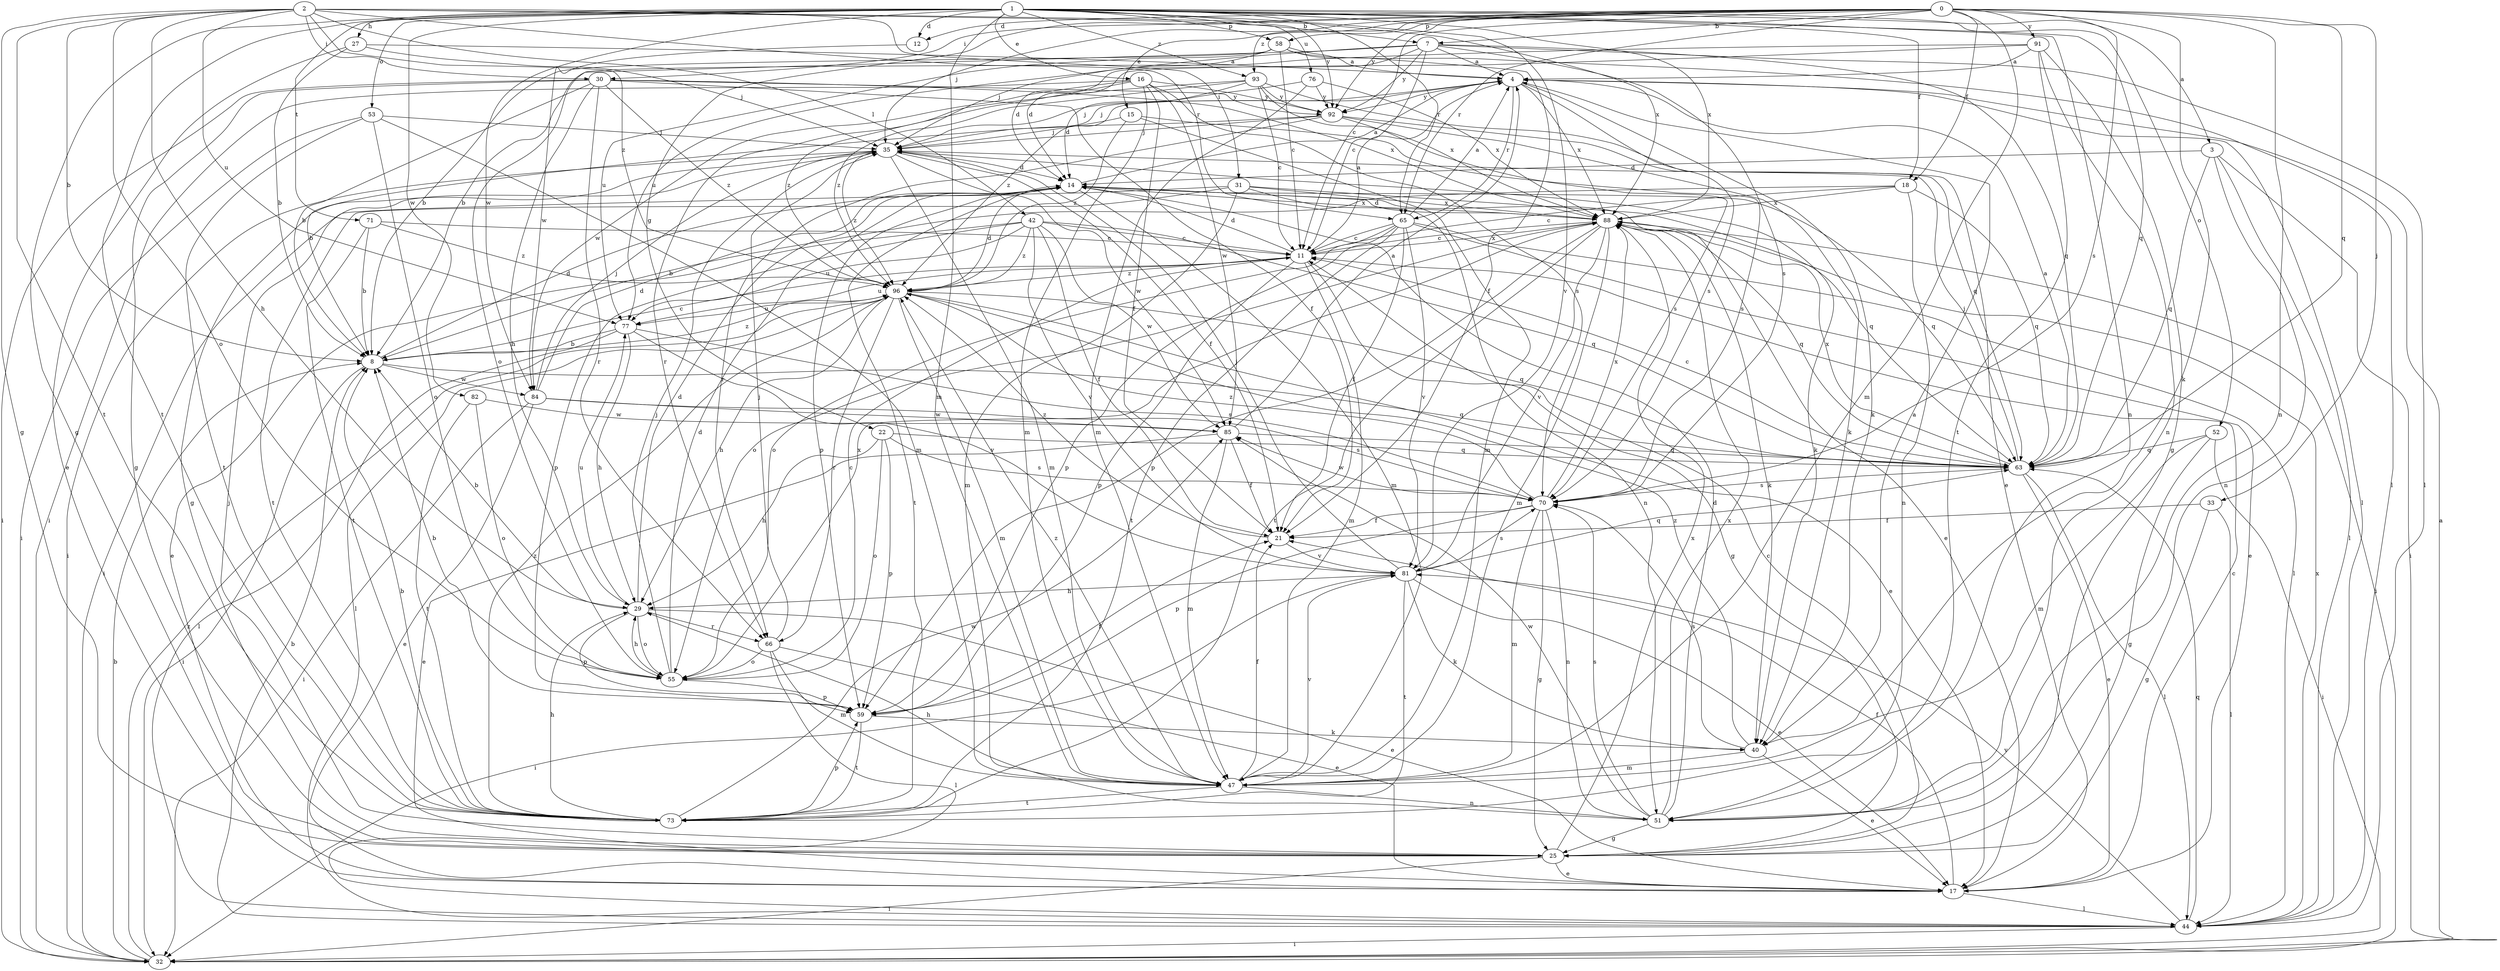strict digraph  {
0;
1;
2;
3;
4;
7;
8;
11;
12;
14;
15;
16;
17;
18;
21;
22;
25;
27;
29;
30;
31;
32;
33;
35;
40;
42;
44;
47;
51;
52;
53;
55;
58;
59;
63;
65;
66;
70;
71;
73;
76;
77;
81;
82;
84;
85;
88;
91;
92;
93;
96;
0 -> 7  [label=b];
0 -> 11  [label=c];
0 -> 12  [label=d];
0 -> 15  [label=e];
0 -> 18  [label=f];
0 -> 22  [label=g];
0 -> 30  [label=i];
0 -> 33  [label=j];
0 -> 35  [label=j];
0 -> 40  [label=k];
0 -> 47  [label=m];
0 -> 51  [label=n];
0 -> 58  [label=p];
0 -> 63  [label=q];
0 -> 65  [label=r];
0 -> 70  [label=s];
0 -> 91  [label=y];
0 -> 92  [label=y];
0 -> 93  [label=z];
1 -> 3  [label=a];
1 -> 12  [label=d];
1 -> 16  [label=e];
1 -> 18  [label=f];
1 -> 25  [label=g];
1 -> 27  [label=h];
1 -> 47  [label=m];
1 -> 51  [label=n];
1 -> 52  [label=o];
1 -> 53  [label=o];
1 -> 58  [label=p];
1 -> 63  [label=q];
1 -> 65  [label=r];
1 -> 71  [label=t];
1 -> 73  [label=t];
1 -> 76  [label=u];
1 -> 81  [label=v];
1 -> 82  [label=w];
1 -> 84  [label=w];
1 -> 88  [label=x];
1 -> 92  [label=y];
1 -> 93  [label=z];
2 -> 7  [label=b];
2 -> 8  [label=b];
2 -> 25  [label=g];
2 -> 29  [label=h];
2 -> 30  [label=i];
2 -> 31  [label=i];
2 -> 42  [label=l];
2 -> 55  [label=o];
2 -> 65  [label=r];
2 -> 73  [label=t];
2 -> 77  [label=u];
2 -> 88  [label=x];
2 -> 96  [label=z];
3 -> 14  [label=d];
3 -> 32  [label=i];
3 -> 44  [label=l];
3 -> 51  [label=n];
3 -> 63  [label=q];
4 -> 35  [label=j];
4 -> 40  [label=k];
4 -> 44  [label=l];
4 -> 65  [label=r];
4 -> 70  [label=s];
4 -> 88  [label=x];
4 -> 92  [label=y];
4 -> 96  [label=z];
7 -> 4  [label=a];
7 -> 11  [label=c];
7 -> 14  [label=d];
7 -> 44  [label=l];
7 -> 55  [label=o];
7 -> 63  [label=q];
7 -> 70  [label=s];
7 -> 77  [label=u];
7 -> 92  [label=y];
8 -> 11  [label=c];
8 -> 14  [label=d];
8 -> 32  [label=i];
8 -> 63  [label=q];
8 -> 84  [label=w];
8 -> 96  [label=z];
11 -> 4  [label=a];
11 -> 14  [label=d];
11 -> 25  [label=g];
11 -> 47  [label=m];
11 -> 59  [label=p];
11 -> 77  [label=u];
11 -> 88  [label=x];
11 -> 96  [label=z];
12 -> 84  [label=w];
14 -> 4  [label=a];
14 -> 17  [label=e];
14 -> 47  [label=m];
14 -> 59  [label=p];
14 -> 63  [label=q];
14 -> 73  [label=t];
14 -> 88  [label=x];
15 -> 35  [label=j];
15 -> 47  [label=m];
15 -> 70  [label=s];
15 -> 96  [label=z];
16 -> 21  [label=f];
16 -> 32  [label=i];
16 -> 47  [label=m];
16 -> 70  [label=s];
16 -> 84  [label=w];
16 -> 85  [label=w];
16 -> 92  [label=y];
16 -> 96  [label=z];
17 -> 11  [label=c];
17 -> 21  [label=f];
17 -> 44  [label=l];
18 -> 8  [label=b];
18 -> 11  [label=c];
18 -> 51  [label=n];
18 -> 63  [label=q];
18 -> 88  [label=x];
21 -> 81  [label=v];
21 -> 96  [label=z];
22 -> 29  [label=h];
22 -> 55  [label=o];
22 -> 59  [label=p];
22 -> 63  [label=q];
22 -> 70  [label=s];
25 -> 11  [label=c];
25 -> 17  [label=e];
25 -> 32  [label=i];
25 -> 35  [label=j];
25 -> 88  [label=x];
27 -> 4  [label=a];
27 -> 8  [label=b];
27 -> 17  [label=e];
27 -> 35  [label=j];
29 -> 8  [label=b];
29 -> 14  [label=d];
29 -> 17  [label=e];
29 -> 55  [label=o];
29 -> 59  [label=p];
29 -> 66  [label=r];
29 -> 77  [label=u];
30 -> 8  [label=b];
30 -> 21  [label=f];
30 -> 25  [label=g];
30 -> 29  [label=h];
30 -> 32  [label=i];
30 -> 66  [label=r];
30 -> 88  [label=x];
30 -> 92  [label=y];
30 -> 96  [label=z];
31 -> 32  [label=i];
31 -> 47  [label=m];
31 -> 51  [label=n];
31 -> 63  [label=q];
31 -> 73  [label=t];
31 -> 88  [label=x];
32 -> 4  [label=a];
32 -> 8  [label=b];
32 -> 96  [label=z];
33 -> 21  [label=f];
33 -> 25  [label=g];
33 -> 44  [label=l];
35 -> 14  [label=d];
35 -> 21  [label=f];
35 -> 25  [label=g];
35 -> 32  [label=i];
35 -> 40  [label=k];
35 -> 47  [label=m];
35 -> 85  [label=w];
35 -> 96  [label=z];
40 -> 4  [label=a];
40 -> 17  [label=e];
40 -> 47  [label=m];
40 -> 70  [label=s];
40 -> 96  [label=z];
42 -> 11  [label=c];
42 -> 17  [label=e];
42 -> 21  [label=f];
42 -> 59  [label=p];
42 -> 63  [label=q];
42 -> 77  [label=u];
42 -> 81  [label=v];
42 -> 85  [label=w];
42 -> 96  [label=z];
44 -> 8  [label=b];
44 -> 32  [label=i];
44 -> 63  [label=q];
44 -> 81  [label=v];
44 -> 88  [label=x];
47 -> 21  [label=f];
47 -> 51  [label=n];
47 -> 73  [label=t];
47 -> 81  [label=v];
47 -> 96  [label=z];
51 -> 14  [label=d];
51 -> 25  [label=g];
51 -> 29  [label=h];
51 -> 70  [label=s];
51 -> 85  [label=w];
51 -> 88  [label=x];
52 -> 25  [label=g];
52 -> 32  [label=i];
52 -> 47  [label=m];
52 -> 63  [label=q];
53 -> 32  [label=i];
53 -> 35  [label=j];
53 -> 47  [label=m];
53 -> 55  [label=o];
53 -> 73  [label=t];
55 -> 11  [label=c];
55 -> 14  [label=d];
55 -> 29  [label=h];
55 -> 35  [label=j];
55 -> 59  [label=p];
55 -> 88  [label=x];
58 -> 4  [label=a];
58 -> 8  [label=b];
58 -> 11  [label=c];
58 -> 21  [label=f];
58 -> 35  [label=j];
58 -> 44  [label=l];
58 -> 77  [label=u];
59 -> 8  [label=b];
59 -> 21  [label=f];
59 -> 40  [label=k];
59 -> 73  [label=t];
63 -> 4  [label=a];
63 -> 11  [label=c];
63 -> 17  [label=e];
63 -> 35  [label=j];
63 -> 44  [label=l];
63 -> 70  [label=s];
63 -> 88  [label=x];
65 -> 4  [label=a];
65 -> 11  [label=c];
65 -> 17  [label=e];
65 -> 21  [label=f];
65 -> 44  [label=l];
65 -> 55  [label=o];
65 -> 59  [label=p];
65 -> 73  [label=t];
65 -> 81  [label=v];
66 -> 17  [label=e];
66 -> 35  [label=j];
66 -> 44  [label=l];
66 -> 47  [label=m];
66 -> 55  [label=o];
70 -> 21  [label=f];
70 -> 25  [label=g];
70 -> 47  [label=m];
70 -> 51  [label=n];
70 -> 59  [label=p];
70 -> 85  [label=w];
70 -> 88  [label=x];
70 -> 96  [label=z];
71 -> 8  [label=b];
71 -> 11  [label=c];
71 -> 73  [label=t];
71 -> 96  [label=z];
73 -> 8  [label=b];
73 -> 29  [label=h];
73 -> 59  [label=p];
73 -> 85  [label=w];
73 -> 96  [label=z];
76 -> 35  [label=j];
76 -> 47  [label=m];
76 -> 88  [label=x];
76 -> 92  [label=y];
77 -> 8  [label=b];
77 -> 29  [label=h];
77 -> 44  [label=l];
77 -> 70  [label=s];
77 -> 81  [label=v];
81 -> 17  [label=e];
81 -> 29  [label=h];
81 -> 32  [label=i];
81 -> 35  [label=j];
81 -> 40  [label=k];
81 -> 63  [label=q];
81 -> 70  [label=s];
81 -> 73  [label=t];
82 -> 55  [label=o];
82 -> 73  [label=t];
82 -> 85  [label=w];
84 -> 14  [label=d];
84 -> 17  [label=e];
84 -> 32  [label=i];
84 -> 35  [label=j];
84 -> 70  [label=s];
84 -> 85  [label=w];
85 -> 4  [label=a];
85 -> 17  [label=e];
85 -> 21  [label=f];
85 -> 47  [label=m];
85 -> 63  [label=q];
88 -> 11  [label=c];
88 -> 14  [label=d];
88 -> 32  [label=i];
88 -> 40  [label=k];
88 -> 47  [label=m];
88 -> 55  [label=o];
88 -> 59  [label=p];
88 -> 63  [label=q];
88 -> 73  [label=t];
88 -> 81  [label=v];
91 -> 4  [label=a];
91 -> 8  [label=b];
91 -> 14  [label=d];
91 -> 25  [label=g];
91 -> 51  [label=n];
91 -> 73  [label=t];
92 -> 8  [label=b];
92 -> 35  [label=j];
92 -> 40  [label=k];
92 -> 63  [label=q];
92 -> 66  [label=r];
92 -> 70  [label=s];
93 -> 11  [label=c];
93 -> 14  [label=d];
93 -> 17  [label=e];
93 -> 66  [label=r];
93 -> 88  [label=x];
93 -> 92  [label=y];
93 -> 96  [label=z];
96 -> 14  [label=d];
96 -> 17  [label=e];
96 -> 29  [label=h];
96 -> 44  [label=l];
96 -> 47  [label=m];
96 -> 63  [label=q];
96 -> 66  [label=r];
96 -> 77  [label=u];
}
